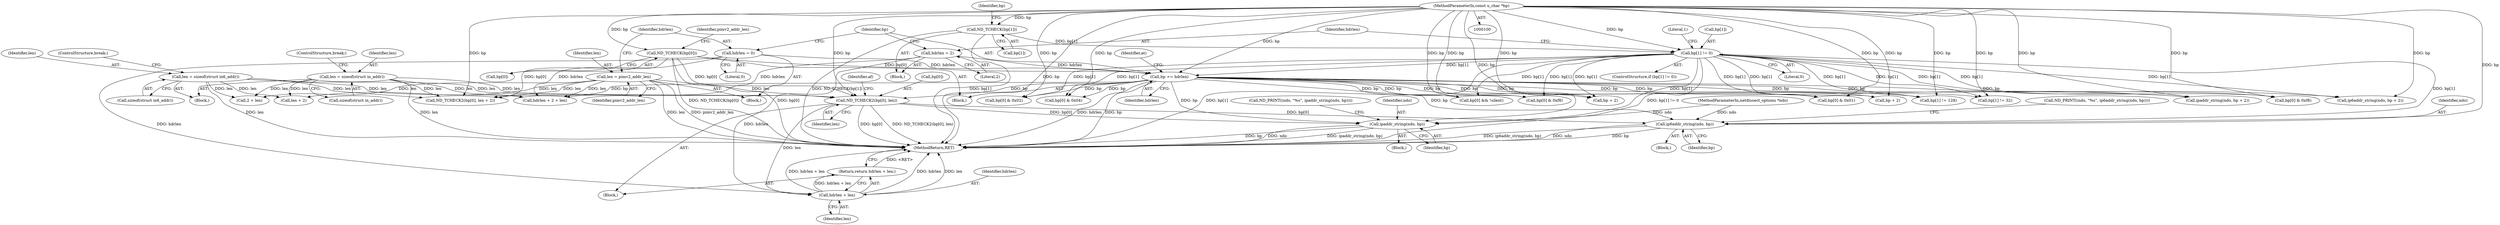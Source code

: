 digraph "1_tcpdump_5dc1860d8267b1e0cb78c9ffa2a40bea2fdb3ddc_3@array" {
"1000192" [label="(Call,ND_TCHECK2(bp[0], len))"];
"1000185" [label="(Call,bp += hdrlen)"];
"1000158" [label="(Call,hdrlen = 2)"];
"1000182" [label="(Call,hdrlen = 0)"];
"1000150" [label="(Call,bp[1] != 0)"];
"1000118" [label="(Call,ND_TCHECK(bp[1]))"];
"1000102" [label="(MethodParameterIn,const u_char *bp)"];
"1000109" [label="(Call,ND_TCHECK(bp[0]))"];
"1000179" [label="(Call,len = pimv2_addr_len)"];
"1000131" [label="(Call,len = sizeof(struct in_addr))"];
"1000140" [label="(Call,len = sizeof(struct in6_addr))"];
"1000210" [label="(Call,ipaddr_string(ndo, bp))"];
"1000227" [label="(Call,ip6addr_string(ndo, bp))"];
"1000231" [label="(Call,hdrlen + len)"];
"1000230" [label="(Return,return hdrlen + len;)"];
"1000159" [label="(Identifier,hdrlen)"];
"1000110" [label="(Call,bp[0])"];
"1000189" [label="(Identifier,at)"];
"1000208" [label="(Block,)"];
"1000162" [label="(Block,)"];
"1000229" [label="(Identifier,bp)"];
"1000297" [label="(Call,bp[1] != 128)"];
"1000183" [label="(Identifier,hdrlen)"];
"1000230" [label="(Return,return hdrlen + len;)"];
"1000263" [label="(Call,bp[1] != 32)"];
"1000257" [label="(Call,ipaddr_string(ndo, bp + 2))"];
"1000222" [label="(Call,ND_PRINT((ndo, \"%s\", ip6addr_string(ndo, bp))))"];
"1000151" [label="(Call,bp[1])"];
"1000365" [label="(Call,bp[0] & 0xf8)"];
"1000236" [label="(Call,ND_TCHECK2(bp[0], len + 2))"];
"1000291" [label="(Call,ip6addr_string(ndo, bp + 2))"];
"1000192" [label="(Call,ND_TCHECK2(bp[0], len))"];
"1000190" [label="(Block,)"];
"1000150" [label="(Call,bp[1] != 0)"];
"1000311" [label="(Call,bp[0] && !silent)"];
"1000117" [label="(Block,)"];
"1000388" [label="(Call,2 + len)"];
"1000349" [label="(Call,bp[0] & 0x02)"];
"1000141" [label="(Identifier,len)"];
"1000225" [label="(Block,)"];
"1000154" [label="(Literal,0)"];
"1000376" [label="(Call,bp[0] & 0xf8)"];
"1000140" [label="(Call,len = sizeof(struct in6_addr))"];
"1000149" [label="(ControlStructure,if (bp[1] != 0))"];
"1000135" [label="(ControlStructure,break;)"];
"1000187" [label="(Identifier,hdrlen)"];
"1000210" [label="(Call,ipaddr_string(ndo, bp))"];
"1000212" [label="(Identifier,bp)"];
"1000131" [label="(Call,len = sizeof(struct in_addr))"];
"1000115" [label="(Identifier,pimv2_addr_len)"];
"1000399" [label="(MethodReturn,RET)"];
"1000240" [label="(Call,len + 2)"];
"1000160" [label="(Literal,2)"];
"1000144" [label="(ControlStructure,break;)"];
"1000179" [label="(Call,len = pimv2_addr_len)"];
"1000102" [label="(MethodParameterIn,const u_char *bp)"];
"1000157" [label="(Literal,1)"];
"1000126" [label="(Block,)"];
"1000158" [label="(Call,hdrlen = 2)"];
"1000232" [label="(Identifier,hdrlen)"];
"1000293" [label="(Call,bp + 2)"];
"1000231" [label="(Call,hdrlen + len)"];
"1000193" [label="(Call,bp[0])"];
"1000182" [label="(Call,hdrlen = 0)"];
"1000386" [label="(Call,hdrlen + 2 + len)"];
"1000205" [label="(Call,ND_PRINT((ndo, \"%s\", ipaddr_string(ndo, bp))))"];
"1000132" [label="(Identifier,len)"];
"1000119" [label="(Call,bp[1])"];
"1000180" [label="(Identifier,len)"];
"1000101" [label="(MethodParameterIn,netdissect_options *ndo)"];
"1000181" [label="(Identifier,pimv2_addr_len)"];
"1000228" [label="(Identifier,ndo)"];
"1000227" [label="(Call,ip6addr_string(ndo, bp))"];
"1000211" [label="(Identifier,ndo)"];
"1000196" [label="(Identifier,len)"];
"1000105" [label="(Block,)"];
"1000124" [label="(Identifier,bp)"];
"1000233" [label="(Identifier,len)"];
"1000185" [label="(Call,bp += hdrlen)"];
"1000133" [label="(Call,sizeof(struct in_addr))"];
"1000184" [label="(Literal,0)"];
"1000142" [label="(Call,sizeof(struct in6_addr))"];
"1000340" [label="(Call,bp[0] & 0x04)"];
"1000199" [label="(Identifier,af)"];
"1000118" [label="(Call,ND_TCHECK(bp[1]))"];
"1000357" [label="(Call,bp[0] & 0x01)"];
"1000186" [label="(Identifier,bp)"];
"1000109" [label="(Call,ND_TCHECK(bp[0]))"];
"1000259" [label="(Call,bp + 2)"];
"1000192" -> "1000190"  [label="AST: "];
"1000192" -> "1000196"  [label="CFG: "];
"1000193" -> "1000192"  [label="AST: "];
"1000196" -> "1000192"  [label="AST: "];
"1000199" -> "1000192"  [label="CFG: "];
"1000192" -> "1000399"  [label="DDG: bp[0]"];
"1000192" -> "1000399"  [label="DDG: ND_TCHECK2(bp[0], len)"];
"1000185" -> "1000192"  [label="DDG: bp"];
"1000109" -> "1000192"  [label="DDG: bp[0]"];
"1000102" -> "1000192"  [label="DDG: bp"];
"1000179" -> "1000192"  [label="DDG: len"];
"1000131" -> "1000192"  [label="DDG: len"];
"1000140" -> "1000192"  [label="DDG: len"];
"1000192" -> "1000210"  [label="DDG: bp[0]"];
"1000192" -> "1000227"  [label="DDG: bp[0]"];
"1000192" -> "1000231"  [label="DDG: len"];
"1000185" -> "1000105"  [label="AST: "];
"1000185" -> "1000187"  [label="CFG: "];
"1000186" -> "1000185"  [label="AST: "];
"1000187" -> "1000185"  [label="AST: "];
"1000189" -> "1000185"  [label="CFG: "];
"1000185" -> "1000399"  [label="DDG: bp"];
"1000185" -> "1000399"  [label="DDG: hdrlen"];
"1000158" -> "1000185"  [label="DDG: hdrlen"];
"1000182" -> "1000185"  [label="DDG: hdrlen"];
"1000150" -> "1000185"  [label="DDG: bp[1]"];
"1000109" -> "1000185"  [label="DDG: bp[0]"];
"1000102" -> "1000185"  [label="DDG: bp"];
"1000185" -> "1000210"  [label="DDG: bp"];
"1000185" -> "1000227"  [label="DDG: bp"];
"1000185" -> "1000236"  [label="DDG: bp"];
"1000185" -> "1000257"  [label="DDG: bp"];
"1000185" -> "1000259"  [label="DDG: bp"];
"1000185" -> "1000263"  [label="DDG: bp"];
"1000185" -> "1000291"  [label="DDG: bp"];
"1000185" -> "1000293"  [label="DDG: bp"];
"1000185" -> "1000297"  [label="DDG: bp"];
"1000185" -> "1000311"  [label="DDG: bp"];
"1000185" -> "1000340"  [label="DDG: bp"];
"1000185" -> "1000349"  [label="DDG: bp"];
"1000185" -> "1000357"  [label="DDG: bp"];
"1000185" -> "1000365"  [label="DDG: bp"];
"1000185" -> "1000376"  [label="DDG: bp"];
"1000158" -> "1000117"  [label="AST: "];
"1000158" -> "1000160"  [label="CFG: "];
"1000159" -> "1000158"  [label="AST: "];
"1000160" -> "1000158"  [label="AST: "];
"1000186" -> "1000158"  [label="CFG: "];
"1000158" -> "1000231"  [label="DDG: hdrlen"];
"1000158" -> "1000386"  [label="DDG: hdrlen"];
"1000182" -> "1000162"  [label="AST: "];
"1000182" -> "1000184"  [label="CFG: "];
"1000183" -> "1000182"  [label="AST: "];
"1000184" -> "1000182"  [label="AST: "];
"1000186" -> "1000182"  [label="CFG: "];
"1000182" -> "1000231"  [label="DDG: hdrlen"];
"1000182" -> "1000386"  [label="DDG: hdrlen"];
"1000150" -> "1000149"  [label="AST: "];
"1000150" -> "1000154"  [label="CFG: "];
"1000151" -> "1000150"  [label="AST: "];
"1000154" -> "1000150"  [label="AST: "];
"1000157" -> "1000150"  [label="CFG: "];
"1000159" -> "1000150"  [label="CFG: "];
"1000150" -> "1000399"  [label="DDG: bp[1]"];
"1000150" -> "1000399"  [label="DDG: bp[1] != 0"];
"1000118" -> "1000150"  [label="DDG: bp[1]"];
"1000102" -> "1000150"  [label="DDG: bp"];
"1000150" -> "1000210"  [label="DDG: bp[1]"];
"1000150" -> "1000227"  [label="DDG: bp[1]"];
"1000150" -> "1000257"  [label="DDG: bp[1]"];
"1000150" -> "1000259"  [label="DDG: bp[1]"];
"1000150" -> "1000263"  [label="DDG: bp[1]"];
"1000150" -> "1000291"  [label="DDG: bp[1]"];
"1000150" -> "1000293"  [label="DDG: bp[1]"];
"1000150" -> "1000297"  [label="DDG: bp[1]"];
"1000150" -> "1000311"  [label="DDG: bp[1]"];
"1000150" -> "1000340"  [label="DDG: bp[1]"];
"1000150" -> "1000349"  [label="DDG: bp[1]"];
"1000150" -> "1000357"  [label="DDG: bp[1]"];
"1000150" -> "1000365"  [label="DDG: bp[1]"];
"1000150" -> "1000376"  [label="DDG: bp[1]"];
"1000118" -> "1000117"  [label="AST: "];
"1000118" -> "1000119"  [label="CFG: "];
"1000119" -> "1000118"  [label="AST: "];
"1000124" -> "1000118"  [label="CFG: "];
"1000118" -> "1000399"  [label="DDG: ND_TCHECK(bp[1])"];
"1000118" -> "1000399"  [label="DDG: bp[1]"];
"1000102" -> "1000118"  [label="DDG: bp"];
"1000102" -> "1000100"  [label="AST: "];
"1000102" -> "1000399"  [label="DDG: bp"];
"1000102" -> "1000109"  [label="DDG: bp"];
"1000102" -> "1000210"  [label="DDG: bp"];
"1000102" -> "1000227"  [label="DDG: bp"];
"1000102" -> "1000236"  [label="DDG: bp"];
"1000102" -> "1000257"  [label="DDG: bp"];
"1000102" -> "1000259"  [label="DDG: bp"];
"1000102" -> "1000263"  [label="DDG: bp"];
"1000102" -> "1000291"  [label="DDG: bp"];
"1000102" -> "1000293"  [label="DDG: bp"];
"1000102" -> "1000297"  [label="DDG: bp"];
"1000102" -> "1000311"  [label="DDG: bp"];
"1000102" -> "1000340"  [label="DDG: bp"];
"1000102" -> "1000349"  [label="DDG: bp"];
"1000102" -> "1000357"  [label="DDG: bp"];
"1000102" -> "1000365"  [label="DDG: bp"];
"1000102" -> "1000376"  [label="DDG: bp"];
"1000109" -> "1000105"  [label="AST: "];
"1000109" -> "1000110"  [label="CFG: "];
"1000110" -> "1000109"  [label="AST: "];
"1000115" -> "1000109"  [label="CFG: "];
"1000109" -> "1000399"  [label="DDG: bp[0]"];
"1000109" -> "1000399"  [label="DDG: ND_TCHECK(bp[0])"];
"1000109" -> "1000236"  [label="DDG: bp[0]"];
"1000179" -> "1000162"  [label="AST: "];
"1000179" -> "1000181"  [label="CFG: "];
"1000180" -> "1000179"  [label="AST: "];
"1000181" -> "1000179"  [label="AST: "];
"1000183" -> "1000179"  [label="CFG: "];
"1000179" -> "1000399"  [label="DDG: pimv2_addr_len"];
"1000179" -> "1000399"  [label="DDG: len"];
"1000179" -> "1000236"  [label="DDG: len"];
"1000179" -> "1000240"  [label="DDG: len"];
"1000179" -> "1000386"  [label="DDG: len"];
"1000179" -> "1000388"  [label="DDG: len"];
"1000131" -> "1000126"  [label="AST: "];
"1000131" -> "1000133"  [label="CFG: "];
"1000132" -> "1000131"  [label="AST: "];
"1000133" -> "1000131"  [label="AST: "];
"1000135" -> "1000131"  [label="CFG: "];
"1000131" -> "1000399"  [label="DDG: len"];
"1000131" -> "1000236"  [label="DDG: len"];
"1000131" -> "1000240"  [label="DDG: len"];
"1000131" -> "1000386"  [label="DDG: len"];
"1000131" -> "1000388"  [label="DDG: len"];
"1000140" -> "1000126"  [label="AST: "];
"1000140" -> "1000142"  [label="CFG: "];
"1000141" -> "1000140"  [label="AST: "];
"1000142" -> "1000140"  [label="AST: "];
"1000144" -> "1000140"  [label="CFG: "];
"1000140" -> "1000399"  [label="DDG: len"];
"1000140" -> "1000236"  [label="DDG: len"];
"1000140" -> "1000240"  [label="DDG: len"];
"1000140" -> "1000386"  [label="DDG: len"];
"1000140" -> "1000388"  [label="DDG: len"];
"1000210" -> "1000208"  [label="AST: "];
"1000210" -> "1000212"  [label="CFG: "];
"1000211" -> "1000210"  [label="AST: "];
"1000212" -> "1000210"  [label="AST: "];
"1000205" -> "1000210"  [label="CFG: "];
"1000210" -> "1000399"  [label="DDG: ipaddr_string(ndo, bp)"];
"1000210" -> "1000399"  [label="DDG: bp"];
"1000210" -> "1000399"  [label="DDG: ndo"];
"1000101" -> "1000210"  [label="DDG: ndo"];
"1000227" -> "1000225"  [label="AST: "];
"1000227" -> "1000229"  [label="CFG: "];
"1000228" -> "1000227"  [label="AST: "];
"1000229" -> "1000227"  [label="AST: "];
"1000222" -> "1000227"  [label="CFG: "];
"1000227" -> "1000399"  [label="DDG: ip6addr_string(ndo, bp)"];
"1000227" -> "1000399"  [label="DDG: ndo"];
"1000227" -> "1000399"  [label="DDG: bp"];
"1000101" -> "1000227"  [label="DDG: ndo"];
"1000231" -> "1000230"  [label="AST: "];
"1000231" -> "1000233"  [label="CFG: "];
"1000232" -> "1000231"  [label="AST: "];
"1000233" -> "1000231"  [label="AST: "];
"1000230" -> "1000231"  [label="CFG: "];
"1000231" -> "1000399"  [label="DDG: len"];
"1000231" -> "1000399"  [label="DDG: hdrlen + len"];
"1000231" -> "1000399"  [label="DDG: hdrlen"];
"1000231" -> "1000230"  [label="DDG: hdrlen + len"];
"1000230" -> "1000190"  [label="AST: "];
"1000399" -> "1000230"  [label="CFG: "];
"1000230" -> "1000399"  [label="DDG: <RET>"];
}
